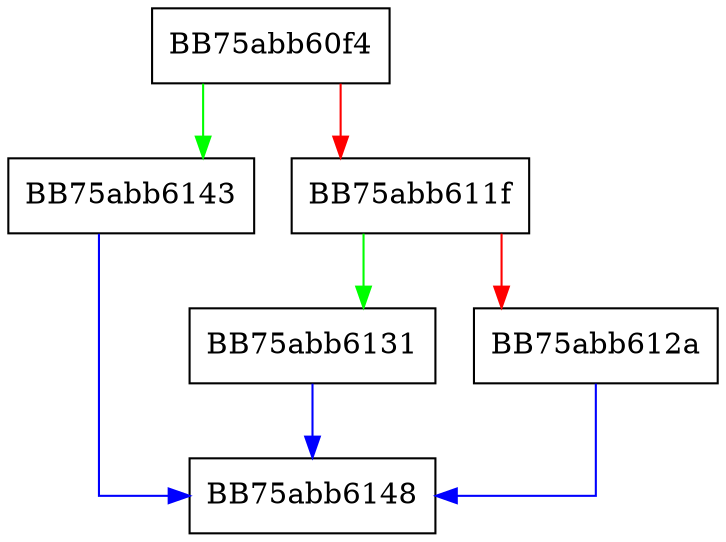 digraph TrustAnchorSerialize {
  node [shape="box"];
  graph [splines=ortho];
  BB75abb60f4 -> BB75abb6143 [color="green"];
  BB75abb60f4 -> BB75abb611f [color="red"];
  BB75abb611f -> BB75abb6131 [color="green"];
  BB75abb611f -> BB75abb612a [color="red"];
  BB75abb612a -> BB75abb6148 [color="blue"];
  BB75abb6131 -> BB75abb6148 [color="blue"];
  BB75abb6143 -> BB75abb6148 [color="blue"];
}